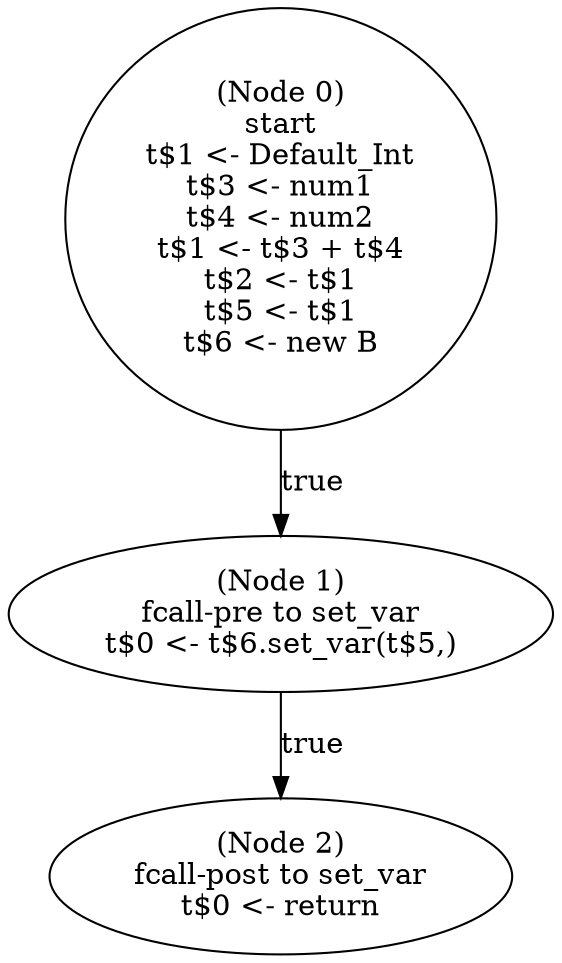 digraph method2_pre {
  n0 [label="(Node 0)\nstart\nt$1 <- Default_Int\nt$3 <- num1\nt$4 <- num2\nt$1 <- t$3 + t$4\nt$2 <- t$1\nt$5 <- t$1\nt$6 <- new B\n"];
 n0 -> n1 [label="true"];
  n1 [label="(Node 1)\nfcall-pre to set_var\nt$0 <- t$6.set_var(t$5,)\n"];
 n1 -> n2 [label="true"];
  n2 [label="(Node 2)\nfcall-post to set_var\nt$0 <- return\n"];
}
